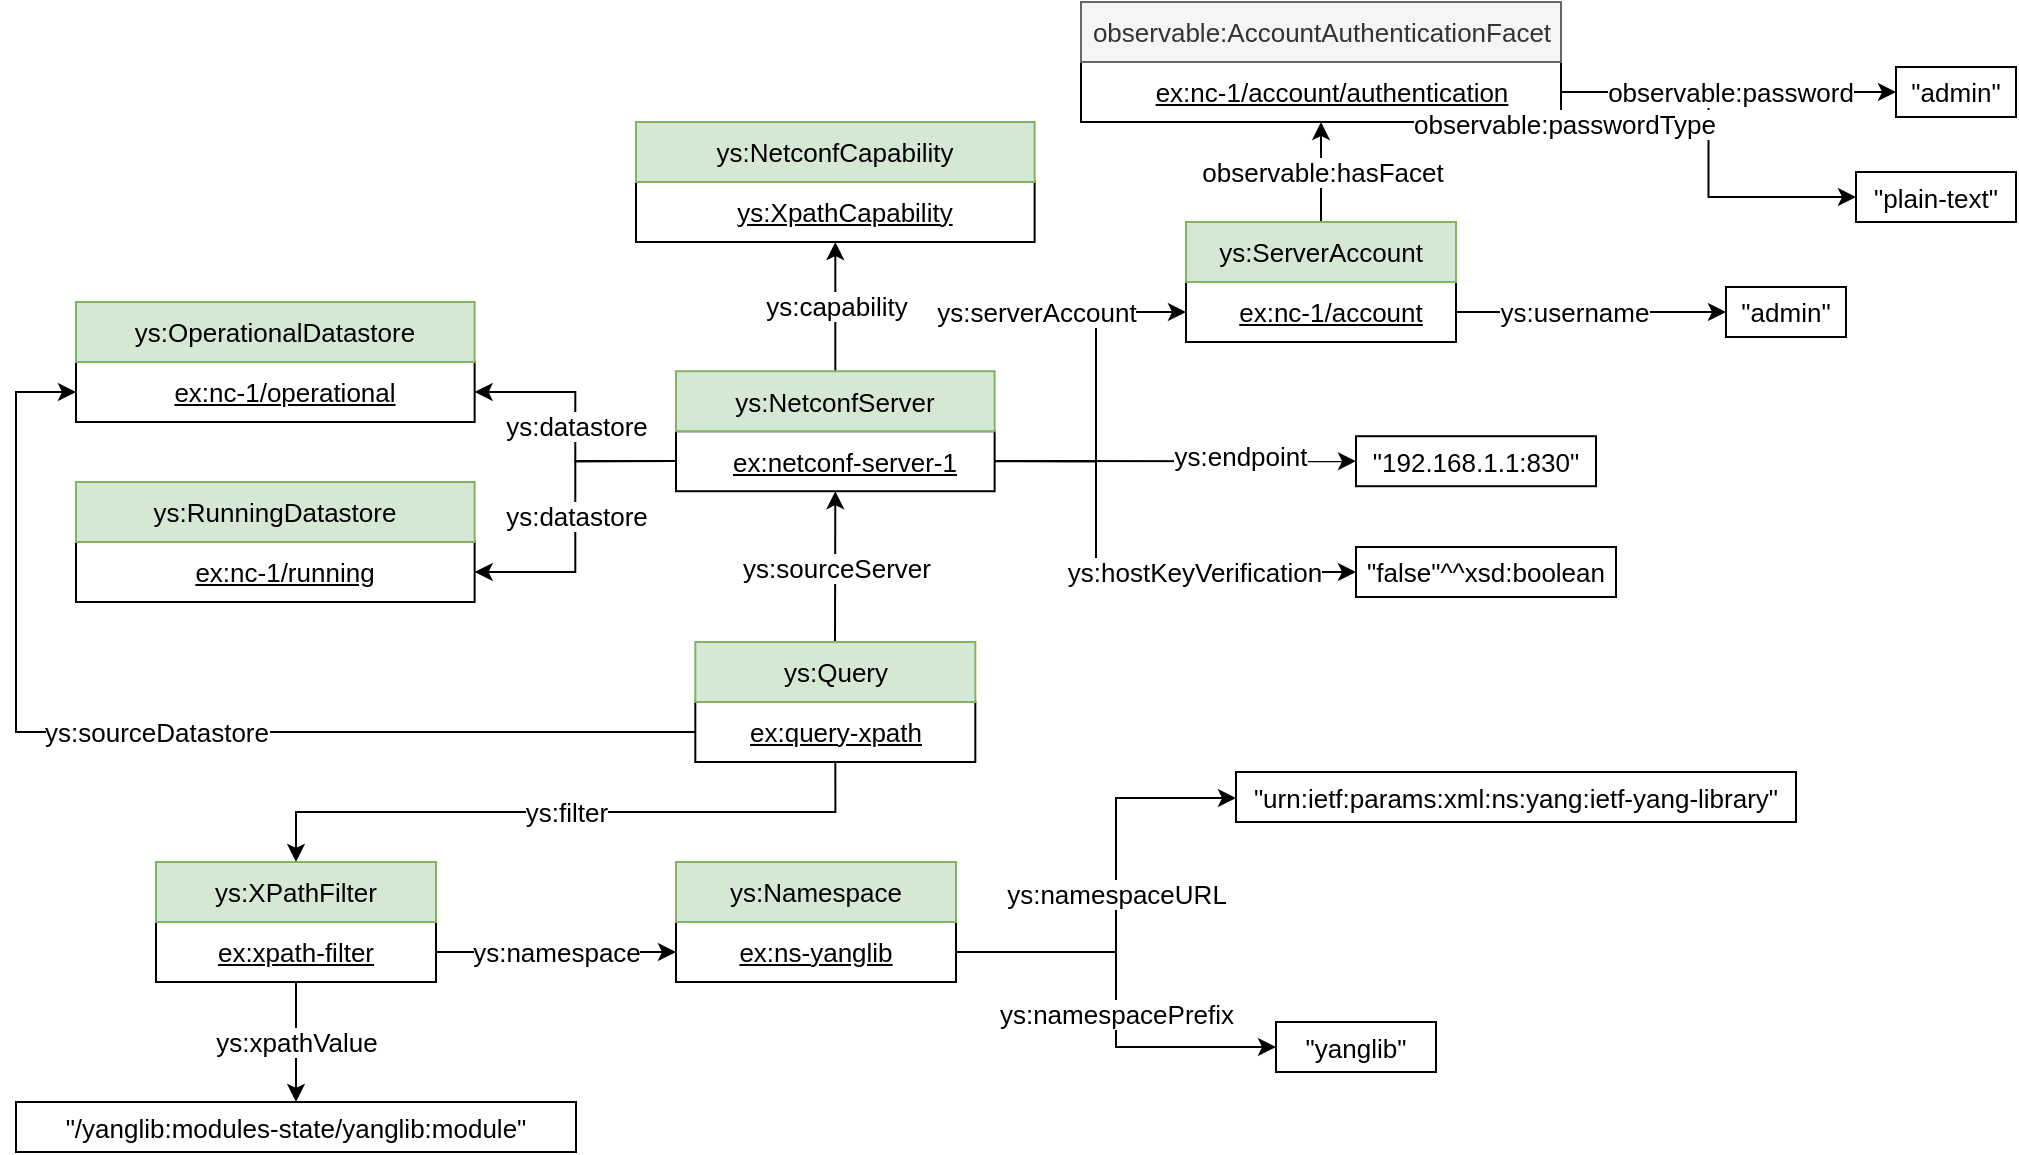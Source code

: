 <mxfile version="26.0.4">
  <diagram id="pzp2v1ahhBAfOaCNUCo-" name="ontology">
    <mxGraphModel dx="545" dy="354" grid="1" gridSize="10" guides="1" tooltips="1" connect="1" arrows="1" fold="1" page="1" pageScale="1" pageWidth="850" pageHeight="1100" math="0" shadow="0">
      <root>
        <mxCell id="0" />
        <mxCell id="1" parent="0" />
        <mxCell id="B6bujYKnu-jf7jByS25X-4" value="ys:endpoint" style="rounded=0;orthogonalLoop=1;jettySize=auto;html=1;entryX=0;entryY=0.5;entryDx=0;entryDy=0;fontSize=13;spacing=0;" parent="1" source="B6bujYKnu-jf7jByS25X-1" target="B6bujYKnu-jf7jByS25X-3" edge="1">
          <mxGeometry x="0.359" y="3" relative="1" as="geometry">
            <mxPoint as="offset" />
          </mxGeometry>
        </mxCell>
        <mxCell id="B6bujYKnu-jf7jByS25X-11" value="ys:hostKeyVerification" style="edgeStyle=orthogonalEdgeStyle;rounded=0;orthogonalLoop=1;jettySize=auto;html=1;entryX=0;entryY=0.5;entryDx=0;entryDy=0;fontSize=13;spacing=0;" parent="1" source="B6bujYKnu-jf7jByS25X-1" target="B6bujYKnu-jf7jByS25X-10" edge="1">
          <mxGeometry x="0.315" relative="1" as="geometry">
            <Array as="points">
              <mxPoint x="940" y="370" />
              <mxPoint x="940" y="425" />
            </Array>
            <mxPoint as="offset" />
          </mxGeometry>
        </mxCell>
        <mxCell id="B6bujYKnu-jf7jByS25X-16" value="ys:datastore" style="edgeStyle=orthogonalEdgeStyle;rounded=0;orthogonalLoop=1;jettySize=auto;html=1;entryX=1;entryY=0.5;entryDx=0;entryDy=0;fontSize=13;spacing=0;" parent="1" source="B6bujYKnu-jf7jByS25X-1" target="B6bujYKnu-jf7jByS25X-14" edge="1">
          <mxGeometry relative="1" as="geometry" />
        </mxCell>
        <mxCell id="B6bujYKnu-jf7jByS25X-17" value="ys:datastore" style="edgeStyle=orthogonalEdgeStyle;rounded=0;orthogonalLoop=1;jettySize=auto;html=1;entryX=1;entryY=0.5;entryDx=0;entryDy=0;fontSize=13;spacing=0;" parent="1" source="B6bujYKnu-jf7jByS25X-1" target="B6bujYKnu-jf7jByS25X-12" edge="1">
          <mxGeometry relative="1" as="geometry" />
        </mxCell>
        <mxCell id="dWB66sfnX-RvB3R23JIL-3" value="ys:serverAccount" style="edgeStyle=orthogonalEdgeStyle;rounded=0;orthogonalLoop=1;jettySize=auto;html=1;exitX=1;exitY=0.5;exitDx=0;exitDy=0;entryX=0;entryY=0.5;entryDx=0;entryDy=0;strokeColor=default;align=center;verticalAlign=middle;spacing=0;fontFamily=Helvetica;fontSize=13;fontColor=default;labelBackgroundColor=default;endArrow=classic;" edge="1" parent="1" source="B6bujYKnu-jf7jByS25X-1" target="dWB66sfnX-RvB3R23JIL-1">
          <mxGeometry x="0.472" y="30" relative="1" as="geometry">
            <Array as="points">
              <mxPoint x="940" y="370" />
              <mxPoint x="940" y="295" />
            </Array>
            <mxPoint x="-30" y="30" as="offset" />
          </mxGeometry>
        </mxCell>
        <mxCell id="B6bujYKnu-jf7jByS25X-1" value="&lt;div style=&quot;font-size: 13px;&quot;&gt;&lt;u style=&quot;font-size: 13px;&quot;&gt;ex:netconf-server-1&lt;/u&gt;&lt;/div&gt;" style="rounded=0;whiteSpace=wrap;html=1;snapToPoint=1;points=[[0.1,0],[0.2,0],[0.3,0],[0.4,0],[0.5,0],[0.6,0],[0.7,0],[0.8,0],[0.9,0],[0,0.1],[0,0.3],[0,0.5],[0,0.7],[0,0.9],[0.1,1],[0.2,1],[0.3,1],[0.4,1],[0.5,1],[0.6,1],[0.7,1],[0.8,1],[0.9,1],[1,0.1],[1,0.3],[1,0.5],[1,0.7],[1,0.9]];align=center;spacingLeft=10;fontSize=13;spacing=0;" parent="1" vertex="1">
          <mxGeometry x="730" y="354.61" width="159.32" height="30" as="geometry" />
        </mxCell>
        <mxCell id="B6bujYKnu-jf7jByS25X-20" value="ys:capability" style="edgeStyle=orthogonalEdgeStyle;rounded=0;orthogonalLoop=1;jettySize=auto;html=1;exitX=0.5;exitY=0;exitDx=0;exitDy=0;entryX=0.5;entryY=1;entryDx=0;entryDy=0;fontSize=13;spacing=0;" parent="1" source="B6bujYKnu-jf7jByS25X-2" target="B6bujYKnu-jf7jByS25X-18" edge="1">
          <mxGeometry relative="1" as="geometry" />
        </mxCell>
        <mxCell id="B6bujYKnu-jf7jByS25X-2" value="ys:NetconfServer" style="rounded=0;whiteSpace=wrap;html=1;snapToPoint=1;points=[[0.1,0],[0.2,0],[0.3,0],[0.4,0],[0.5,0],[0.6,0],[0.7,0],[0.8,0],[0.9,0],[0,0.1],[0,0.3],[0,0.5],[0,0.7],[0,0.9],[0.1,1],[0.2,1],[0.3,1],[0.4,1],[0.5,1],[0.6,1],[0.7,1],[0.8,1],[0.9,1],[1,0.1],[1,0.3],[1,0.5],[1,0.7],[1,0.9]];fillColor=#d5e8d4;strokeColor=#82b366;fontSize=13;spacing=0;" parent="1" vertex="1">
          <mxGeometry x="730" y="324.61" width="159.32" height="30" as="geometry" />
        </mxCell>
        <mxCell id="B6bujYKnu-jf7jByS25X-3" value="&quot;192.168.1.1:830&quot;" style="rounded=0;whiteSpace=wrap;html=1;strokeWidth=1;fontStyle=0;fontSize=13;verticalAlign=middle;spacing=0;" parent="1" vertex="1">
          <mxGeometry x="1070" y="357.11" width="120" height="25" as="geometry" />
        </mxCell>
        <mxCell id="B6bujYKnu-jf7jByS25X-5" value="&quot;admin&quot;" style="rounded=0;whiteSpace=wrap;html=1;strokeWidth=1;fontStyle=0;fontSize=13;verticalAlign=middle;spacing=0;" parent="1" vertex="1">
          <mxGeometry x="1255" y="282.5" width="60" height="25" as="geometry" />
        </mxCell>
        <mxCell id="B6bujYKnu-jf7jByS25X-6" value="&quot;admin&quot;" style="rounded=0;whiteSpace=wrap;html=1;strokeWidth=1;fontStyle=0;fontSize=13;verticalAlign=middle;spacing=0;" parent="1" vertex="1">
          <mxGeometry x="1340" y="172.5" width="60" height="25" as="geometry" />
        </mxCell>
        <mxCell id="B6bujYKnu-jf7jByS25X-7" value="ys:username" style="rounded=0;orthogonalLoop=1;jettySize=auto;html=1;entryX=0;entryY=0.5;entryDx=0;entryDy=0;fontSize=13;exitX=1;exitY=0.5;exitDx=0;exitDy=0;spacing=0;" parent="1" source="dWB66sfnX-RvB3R23JIL-1" target="B6bujYKnu-jf7jByS25X-5" edge="1">
          <mxGeometry x="-0.124" relative="1" as="geometry">
            <mxPoint x="954" y="440" as="sourcePoint" />
            <mxPoint x="1065" y="393" as="targetPoint" />
            <mxPoint as="offset" />
          </mxGeometry>
        </mxCell>
        <mxCell id="B6bujYKnu-jf7jByS25X-10" value="&quot;false&quot;^^xsd:boolean" style="rounded=0;whiteSpace=wrap;html=1;strokeWidth=1;fontStyle=0;fontSize=13;verticalAlign=middle;spacing=0;" parent="1" vertex="1">
          <mxGeometry x="1070" y="412.5" width="130" height="25" as="geometry" />
        </mxCell>
        <mxCell id="B6bujYKnu-jf7jByS25X-12" value="&lt;div style=&quot;font-size: 13px;&quot;&gt;&lt;u style=&quot;font-size: 13px;&quot;&gt;ex:nc-1/running&lt;/u&gt;&lt;/div&gt;" style="rounded=0;whiteSpace=wrap;html=1;snapToPoint=1;points=[[0.1,0],[0.2,0],[0.3,0],[0.4,0],[0.5,0],[0.6,0],[0.7,0],[0.8,0],[0.9,0],[0,0.1],[0,0.3],[0,0.5],[0,0.7],[0,0.9],[0.1,1],[0.2,1],[0.3,1],[0.4,1],[0.5,1],[0.6,1],[0.7,1],[0.8,1],[0.9,1],[1,0.1],[1,0.3],[1,0.5],[1,0.7],[1,0.9]];align=center;spacingLeft=10;fontSize=13;spacing=0;" parent="1" vertex="1">
          <mxGeometry x="430" y="410" width="199.32" height="30" as="geometry" />
        </mxCell>
        <mxCell id="B6bujYKnu-jf7jByS25X-13" value="ys:RunningDatastore" style="rounded=0;whiteSpace=wrap;html=1;snapToPoint=1;points=[[0.1,0],[0.2,0],[0.3,0],[0.4,0],[0.5,0],[0.6,0],[0.7,0],[0.8,0],[0.9,0],[0,0.1],[0,0.3],[0,0.5],[0,0.7],[0,0.9],[0.1,1],[0.2,1],[0.3,1],[0.4,1],[0.5,1],[0.6,1],[0.7,1],[0.8,1],[0.9,1],[1,0.1],[1,0.3],[1,0.5],[1,0.7],[1,0.9]];fillColor=#d5e8d4;strokeColor=#82b366;fontSize=13;spacing=0;" parent="1" vertex="1">
          <mxGeometry x="430" y="380" width="199.32" height="30" as="geometry" />
        </mxCell>
        <mxCell id="B6bujYKnu-jf7jByS25X-14" value="&lt;div style=&quot;font-size: 13px;&quot;&gt;&lt;u style=&quot;font-size: 13px;&quot;&gt;ex:nc-1/operational&lt;/u&gt;&lt;/div&gt;" style="rounded=0;whiteSpace=wrap;html=1;snapToPoint=1;points=[[0.1,0],[0.2,0],[0.3,0],[0.4,0],[0.5,0],[0.6,0],[0.7,0],[0.8,0],[0.9,0],[0,0.1],[0,0.3],[0,0.5],[0,0.7],[0,0.9],[0.1,1],[0.2,1],[0.3,1],[0.4,1],[0.5,1],[0.6,1],[0.7,1],[0.8,1],[0.9,1],[1,0.1],[1,0.3],[1,0.5],[1,0.7],[1,0.9]];align=center;spacingLeft=10;fontSize=13;spacing=0;" parent="1" vertex="1">
          <mxGeometry x="430" y="320" width="199.32" height="30" as="geometry" />
        </mxCell>
        <mxCell id="B6bujYKnu-jf7jByS25X-15" value="ys:OperationalDatastore" style="rounded=0;whiteSpace=wrap;html=1;snapToPoint=1;points=[[0.1,0],[0.2,0],[0.3,0],[0.4,0],[0.5,0],[0.6,0],[0.7,0],[0.8,0],[0.9,0],[0,0.1],[0,0.3],[0,0.5],[0,0.7],[0,0.9],[0.1,1],[0.2,1],[0.3,1],[0.4,1],[0.5,1],[0.6,1],[0.7,1],[0.8,1],[0.9,1],[1,0.1],[1,0.3],[1,0.5],[1,0.7],[1,0.9]];fillColor=#d5e8d4;strokeColor=#82b366;fontSize=13;spacing=0;" parent="1" vertex="1">
          <mxGeometry x="430" y="290" width="199.32" height="30" as="geometry" />
        </mxCell>
        <mxCell id="B6bujYKnu-jf7jByS25X-18" value="&lt;div style=&quot;font-size: 13px;&quot;&gt;&lt;u style=&quot;font-size: 13px;&quot;&gt;ys:XpathCapability&lt;/u&gt;&lt;/div&gt;" style="rounded=0;whiteSpace=wrap;html=1;snapToPoint=1;points=[[0.1,0],[0.2,0],[0.3,0],[0.4,0],[0.5,0],[0.6,0],[0.7,0],[0.8,0],[0.9,0],[0,0.1],[0,0.3],[0,0.5],[0,0.7],[0,0.9],[0.1,1],[0.2,1],[0.3,1],[0.4,1],[0.5,1],[0.6,1],[0.7,1],[0.8,1],[0.9,1],[1,0.1],[1,0.3],[1,0.5],[1,0.7],[1,0.9]];align=center;spacingLeft=10;fontSize=13;spacing=0;" parent="1" vertex="1">
          <mxGeometry x="710" y="230" width="199.32" height="30" as="geometry" />
        </mxCell>
        <mxCell id="B6bujYKnu-jf7jByS25X-19" value="ys:NetconfCapability" style="rounded=0;whiteSpace=wrap;html=1;snapToPoint=1;points=[[0.1,0],[0.2,0],[0.3,0],[0.4,0],[0.5,0],[0.6,0],[0.7,0],[0.8,0],[0.9,0],[0,0.1],[0,0.3],[0,0.5],[0,0.7],[0,0.9],[0.1,1],[0.2,1],[0.3,1],[0.4,1],[0.5,1],[0.6,1],[0.7,1],[0.8,1],[0.9,1],[1,0.1],[1,0.3],[1,0.5],[1,0.7],[1,0.9]];fillColor=#d5e8d4;strokeColor=#82b366;fontSize=13;spacing=0;" parent="1" vertex="1">
          <mxGeometry x="710" y="200" width="199.32" height="30" as="geometry" />
        </mxCell>
        <mxCell id="B6bujYKnu-jf7jByS25X-24" value="ys:sourceDatastore" style="edgeStyle=orthogonalEdgeStyle;rounded=0;orthogonalLoop=1;jettySize=auto;html=1;entryX=0;entryY=0.5;entryDx=0;entryDy=0;fontSize=13;" parent="1" source="B6bujYKnu-jf7jByS25X-21" target="B6bujYKnu-jf7jByS25X-14" edge="1">
          <mxGeometry relative="1" as="geometry">
            <Array as="points">
              <mxPoint x="400" y="505" />
              <mxPoint x="400" y="335" />
            </Array>
          </mxGeometry>
        </mxCell>
        <mxCell id="B6bujYKnu-jf7jByS25X-29" value="ys:filter" style="edgeStyle=orthogonalEdgeStyle;rounded=0;orthogonalLoop=1;jettySize=auto;html=1;exitX=0.5;exitY=1;exitDx=0;exitDy=0;entryX=0.5;entryY=0;entryDx=0;entryDy=0;fontSize=13;" parent="1" source="B6bujYKnu-jf7jByS25X-21" target="B6bujYKnu-jf7jByS25X-26" edge="1">
          <mxGeometry relative="1" as="geometry" />
        </mxCell>
        <mxCell id="B6bujYKnu-jf7jByS25X-21" value="&lt;div style=&quot;font-size: 13px;&quot;&gt;&lt;u style=&quot;font-size: 13px;&quot;&gt;ex:query-xpath&lt;/u&gt;&lt;/div&gt;" style="rounded=0;whiteSpace=wrap;html=1;snapToPoint=1;points=[[0.1,0],[0.2,0],[0.3,0],[0.4,0],[0.5,0],[0.6,0],[0.7,0],[0.8,0],[0.9,0],[0,0.1],[0,0.3],[0,0.5],[0,0.7],[0,0.9],[0.1,1],[0.2,1],[0.3,1],[0.4,1],[0.5,1],[0.6,1],[0.7,1],[0.8,1],[0.9,1],[1,0.1],[1,0.3],[1,0.5],[1,0.7],[1,0.9]];align=center;spacingLeft=0;fontSize=13;spacing=0;" parent="1" vertex="1">
          <mxGeometry x="739.66" y="490" width="140" height="30" as="geometry" />
        </mxCell>
        <mxCell id="B6bujYKnu-jf7jByS25X-23" value="ys:sourceServer" style="edgeStyle=orthogonalEdgeStyle;rounded=0;orthogonalLoop=1;jettySize=auto;html=1;entryX=0.5;entryY=1;entryDx=0;entryDy=0;fontSize=13;" parent="1" source="B6bujYKnu-jf7jByS25X-22" target="B6bujYKnu-jf7jByS25X-1" edge="1">
          <mxGeometry relative="1" as="geometry" />
        </mxCell>
        <mxCell id="B6bujYKnu-jf7jByS25X-22" value="ys:Query" style="rounded=0;whiteSpace=wrap;html=1;snapToPoint=1;points=[[0.1,0],[0.2,0],[0.3,0],[0.4,0],[0.5,0],[0.6,0],[0.7,0],[0.8,0],[0.9,0],[0,0.1],[0,0.3],[0,0.5],[0,0.7],[0,0.9],[0.1,1],[0.2,1],[0.3,1],[0.4,1],[0.5,1],[0.6,1],[0.7,1],[0.8,1],[0.9,1],[1,0.1],[1,0.3],[1,0.5],[1,0.7],[1,0.9]];fillColor=#d5e8d4;strokeColor=#82b366;fontSize=13;spacing=0;" parent="1" vertex="1">
          <mxGeometry x="739.66" y="460" width="140" height="30" as="geometry" />
        </mxCell>
        <mxCell id="B6bujYKnu-jf7jByS25X-30" value="ys:namespace" style="edgeStyle=orthogonalEdgeStyle;rounded=0;orthogonalLoop=1;jettySize=auto;html=1;entryX=0;entryY=0.5;entryDx=0;entryDy=0;fontSize=13;" parent="1" source="B6bujYKnu-jf7jByS25X-25" target="B6bujYKnu-jf7jByS25X-27" edge="1">
          <mxGeometry relative="1" as="geometry" />
        </mxCell>
        <mxCell id="B6bujYKnu-jf7jByS25X-35" value="ys:xpathValue" style="edgeStyle=orthogonalEdgeStyle;rounded=0;orthogonalLoop=1;jettySize=auto;html=1;entryX=0.5;entryY=0;entryDx=0;entryDy=0;fontSize=13;" parent="1" source="B6bujYKnu-jf7jByS25X-25" target="B6bujYKnu-jf7jByS25X-33" edge="1">
          <mxGeometry relative="1" as="geometry" />
        </mxCell>
        <mxCell id="B6bujYKnu-jf7jByS25X-25" value="&lt;div style=&quot;font-size: 13px;&quot;&gt;&lt;u style=&quot;font-size: 13px;&quot;&gt;ex:xpath-filter&lt;/u&gt;&lt;/div&gt;" style="rounded=0;whiteSpace=wrap;html=1;snapToPoint=1;points=[[0.1,0],[0.2,0],[0.3,0],[0.4,0],[0.5,0],[0.6,0],[0.7,0],[0.8,0],[0.9,0],[0,0.1],[0,0.3],[0,0.5],[0,0.7],[0,0.9],[0.1,1],[0.2,1],[0.3,1],[0.4,1],[0.5,1],[0.6,1],[0.7,1],[0.8,1],[0.9,1],[1,0.1],[1,0.3],[1,0.5],[1,0.7],[1,0.9]];align=center;spacingLeft=0;fontSize=13;spacing=0;" parent="1" vertex="1">
          <mxGeometry x="470" y="600" width="140" height="30" as="geometry" />
        </mxCell>
        <mxCell id="B6bujYKnu-jf7jByS25X-26" value="ys:XPathFilter" style="rounded=0;whiteSpace=wrap;html=1;snapToPoint=1;points=[[0.1,0],[0.2,0],[0.3,0],[0.4,0],[0.5,0],[0.6,0],[0.7,0],[0.8,0],[0.9,0],[0,0.1],[0,0.3],[0,0.5],[0,0.7],[0,0.9],[0.1,1],[0.2,1],[0.3,1],[0.4,1],[0.5,1],[0.6,1],[0.7,1],[0.8,1],[0.9,1],[1,0.1],[1,0.3],[1,0.5],[1,0.7],[1,0.9]];fillColor=#d5e8d4;strokeColor=#82b366;fontSize=13;spacing=0;" parent="1" vertex="1">
          <mxGeometry x="470" y="570" width="140" height="30" as="geometry" />
        </mxCell>
        <mxCell id="B6bujYKnu-jf7jByS25X-36" value="ys:namespacePrefix" style="edgeStyle=orthogonalEdgeStyle;rounded=0;orthogonalLoop=1;jettySize=auto;html=1;entryX=0;entryY=0.5;entryDx=0;entryDy=0;fontSize=13;" parent="1" source="B6bujYKnu-jf7jByS25X-27" target="B6bujYKnu-jf7jByS25X-32" edge="1">
          <mxGeometry x="0.064" relative="1" as="geometry">
            <Array as="points">
              <mxPoint x="950" y="615" />
              <mxPoint x="950" y="662" />
            </Array>
            <mxPoint as="offset" />
          </mxGeometry>
        </mxCell>
        <mxCell id="B6bujYKnu-jf7jByS25X-37" value="ys:namespaceURL" style="edgeStyle=orthogonalEdgeStyle;rounded=0;orthogonalLoop=1;jettySize=auto;html=1;entryX=0;entryY=0.5;entryDx=0;entryDy=0;fontSize=13;exitX=1;exitY=0.5;exitDx=0;exitDy=0;" parent="1" source="B6bujYKnu-jf7jByS25X-27" target="B6bujYKnu-jf7jByS25X-31" edge="1">
          <mxGeometry x="0.003" relative="1" as="geometry">
            <Array as="points">
              <mxPoint x="950" y="615" />
              <mxPoint x="950" y="538" />
              <mxPoint x="1010" y="538" />
            </Array>
            <mxPoint as="offset" />
          </mxGeometry>
        </mxCell>
        <mxCell id="B6bujYKnu-jf7jByS25X-27" value="&lt;div style=&quot;font-size: 13px;&quot;&gt;&lt;u style=&quot;font-size: 13px;&quot;&gt;ex:ns-yanglib&lt;/u&gt;&lt;/div&gt;" style="rounded=0;whiteSpace=wrap;html=1;snapToPoint=1;points=[[0.1,0],[0.2,0],[0.3,0],[0.4,0],[0.5,0],[0.6,0],[0.7,0],[0.8,0],[0.9,0],[0,0.1],[0,0.3],[0,0.5],[0,0.7],[0,0.9],[0.1,1],[0.2,1],[0.3,1],[0.4,1],[0.5,1],[0.6,1],[0.7,1],[0.8,1],[0.9,1],[1,0.1],[1,0.3],[1,0.5],[1,0.7],[1,0.9]];align=center;spacingLeft=0;fontSize=13;spacing=0;" parent="1" vertex="1">
          <mxGeometry x="730" y="600" width="140" height="30" as="geometry" />
        </mxCell>
        <mxCell id="B6bujYKnu-jf7jByS25X-28" value="ys:Namespace" style="rounded=0;whiteSpace=wrap;html=1;snapToPoint=1;points=[[0.1,0],[0.2,0],[0.3,0],[0.4,0],[0.5,0],[0.6,0],[0.7,0],[0.8,0],[0.9,0],[0,0.1],[0,0.3],[0,0.5],[0,0.7],[0,0.9],[0.1,1],[0.2,1],[0.3,1],[0.4,1],[0.5,1],[0.6,1],[0.7,1],[0.8,1],[0.9,1],[1,0.1],[1,0.3],[1,0.5],[1,0.7],[1,0.9]];fillColor=#d5e8d4;strokeColor=#82b366;fontSize=13;spacing=0;" parent="1" vertex="1">
          <mxGeometry x="730" y="570" width="140" height="30" as="geometry" />
        </mxCell>
        <mxCell id="B6bujYKnu-jf7jByS25X-31" value="&quot;urn:ietf:params:xml:ns:yang:ietf-yang-library&quot;" style="rounded=0;whiteSpace=wrap;html=1;strokeWidth=1;fontStyle=0;fontSize=13;verticalAlign=middle;spacing=0;" parent="1" vertex="1">
          <mxGeometry x="1010" y="525" width="280" height="25" as="geometry" />
        </mxCell>
        <mxCell id="B6bujYKnu-jf7jByS25X-32" value="&quot;yanglib&quot;" style="rounded=0;whiteSpace=wrap;html=1;strokeWidth=1;fontStyle=0;fontSize=13;verticalAlign=middle;spacing=0;" parent="1" vertex="1">
          <mxGeometry x="1030" y="650" width="80" height="25" as="geometry" />
        </mxCell>
        <mxCell id="B6bujYKnu-jf7jByS25X-33" value="&quot;/yanglib:modules-state/yanglib:module&quot;" style="rounded=0;whiteSpace=wrap;html=1;strokeWidth=1;fontStyle=0;fontSize=13;verticalAlign=middle;spacing=0;" parent="1" vertex="1">
          <mxGeometry x="400" y="690" width="280" height="25" as="geometry" />
        </mxCell>
        <mxCell id="dWB66sfnX-RvB3R23JIL-1" value="&lt;div style=&quot;font-size: 13px;&quot;&gt;&lt;u style=&quot;font-size: 13px;&quot;&gt;ex:nc-1/account&lt;/u&gt;&lt;/div&gt;" style="rounded=0;whiteSpace=wrap;html=1;snapToPoint=1;points=[[0.1,0],[0.2,0],[0.3,0],[0.4,0],[0.5,0],[0.6,0],[0.7,0],[0.8,0],[0.9,0],[0,0.1],[0,0.3],[0,0.5],[0,0.7],[0,0.9],[0.1,1],[0.2,1],[0.3,1],[0.4,1],[0.5,1],[0.6,1],[0.7,1],[0.8,1],[0.9,1],[1,0.1],[1,0.3],[1,0.5],[1,0.7],[1,0.9]];align=center;spacingLeft=10;fontSize=13;spacing=0;" vertex="1" parent="1">
          <mxGeometry x="985" y="280" width="135" height="30" as="geometry" />
        </mxCell>
        <mxCell id="dWB66sfnX-RvB3R23JIL-6" value="observable:hasFacet" style="edgeStyle=orthogonalEdgeStyle;rounded=0;orthogonalLoop=1;jettySize=auto;html=1;exitX=0.5;exitY=0;exitDx=0;exitDy=0;entryX=0.5;entryY=1;entryDx=0;entryDy=0;strokeColor=default;align=center;verticalAlign=middle;spacing=0;fontFamily=Helvetica;fontSize=13;fontColor=default;labelBackgroundColor=default;endArrow=classic;" edge="1" parent="1" source="dWB66sfnX-RvB3R23JIL-2" target="dWB66sfnX-RvB3R23JIL-4">
          <mxGeometry relative="1" as="geometry" />
        </mxCell>
        <mxCell id="dWB66sfnX-RvB3R23JIL-2" value="ys:ServerAccount" style="rounded=0;whiteSpace=wrap;html=1;snapToPoint=1;points=[[0.1,0],[0.2,0],[0.3,0],[0.4,0],[0.5,0],[0.6,0],[0.7,0],[0.8,0],[0.9,0],[0,0.1],[0,0.3],[0,0.5],[0,0.7],[0,0.9],[0.1,1],[0.2,1],[0.3,1],[0.4,1],[0.5,1],[0.6,1],[0.7,1],[0.8,1],[0.9,1],[1,0.1],[1,0.3],[1,0.5],[1,0.7],[1,0.9]];fillColor=#d5e8d4;strokeColor=#82b366;fontSize=13;spacing=0;" vertex="1" parent="1">
          <mxGeometry x="985" y="250" width="135" height="30" as="geometry" />
        </mxCell>
        <mxCell id="dWB66sfnX-RvB3R23JIL-4" value="&lt;div style=&quot;font-size: 13px;&quot;&gt;&lt;u style=&quot;font-size: 13px;&quot;&gt;ex:nc-1/account/authentication&lt;/u&gt;&lt;/div&gt;" style="rounded=0;whiteSpace=wrap;html=1;snapToPoint=1;points=[[0.1,0],[0.2,0],[0.3,0],[0.4,0],[0.5,0],[0.6,0],[0.7,0],[0.8,0],[0.9,0],[0,0.1],[0,0.3],[0,0.5],[0,0.7],[0,0.9],[0.1,1],[0.2,1],[0.3,1],[0.4,1],[0.5,1],[0.6,1],[0.7,1],[0.8,1],[0.9,1],[1,0.1],[1,0.3],[1,0.5],[1,0.7],[1,0.9]];align=center;spacingLeft=10;fontSize=13;spacing=0;" vertex="1" parent="1">
          <mxGeometry x="932.5" y="170" width="240" height="30" as="geometry" />
        </mxCell>
        <mxCell id="dWB66sfnX-RvB3R23JIL-5" value="observable:AccountAuthenticationFacet" style="rounded=0;whiteSpace=wrap;html=1;snapToPoint=1;points=[[0.1,0],[0.2,0],[0.3,0],[0.4,0],[0.5,0],[0.6,0],[0.7,0],[0.8,0],[0.9,0],[0,0.1],[0,0.3],[0,0.5],[0,0.7],[0,0.9],[0.1,1],[0.2,1],[0.3,1],[0.4,1],[0.5,1],[0.6,1],[0.7,1],[0.8,1],[0.9,1],[1,0.1],[1,0.3],[1,0.5],[1,0.7],[1,0.9]];fillColor=#f5f5f5;strokeColor=#666666;fontSize=13;spacing=0;fontColor=#333333;" vertex="1" parent="1">
          <mxGeometry x="932.5" y="140" width="240" height="30" as="geometry" />
        </mxCell>
        <mxCell id="dWB66sfnX-RvB3R23JIL-11" value="&quot;plain-text&quot;" style="rounded=0;whiteSpace=wrap;html=1;strokeWidth=1;fontStyle=0;fontSize=13;verticalAlign=middle;spacing=0;" vertex="1" parent="1">
          <mxGeometry x="1320" y="225" width="80" height="25" as="geometry" />
        </mxCell>
        <mxCell id="dWB66sfnX-RvB3R23JIL-12" value="observable:passwordType" style="rounded=0;orthogonalLoop=1;jettySize=auto;html=1;entryX=0;entryY=0.5;entryDx=0;entryDy=0;fontSize=13;spacing=0;exitX=1;exitY=0.5;exitDx=0;exitDy=0;edgeStyle=orthogonalEdgeStyle;" edge="1" parent="1" source="dWB66sfnX-RvB3R23JIL-4" target="dWB66sfnX-RvB3R23JIL-11">
          <mxGeometry x="0.262" y="-36" relative="1" as="geometry">
            <mxPoint x="-36" y="-36" as="offset" />
            <mxPoint x="1183" y="195" as="sourcePoint" />
            <mxPoint x="1350" y="195" as="targetPoint" />
          </mxGeometry>
        </mxCell>
        <mxCell id="B6bujYKnu-jf7jByS25X-9" value="observable:password" style="rounded=0;orthogonalLoop=1;jettySize=auto;html=1;entryX=0;entryY=0.5;entryDx=0;entryDy=0;fontSize=13;spacing=0;exitX=1;exitY=0.5;exitDx=0;exitDy=0;" parent="1" source="dWB66sfnX-RvB3R23JIL-4" target="B6bujYKnu-jf7jByS25X-6" edge="1">
          <mxGeometry x="0.002" relative="1" as="geometry">
            <mxPoint as="offset" />
          </mxGeometry>
        </mxCell>
      </root>
    </mxGraphModel>
  </diagram>
</mxfile>
